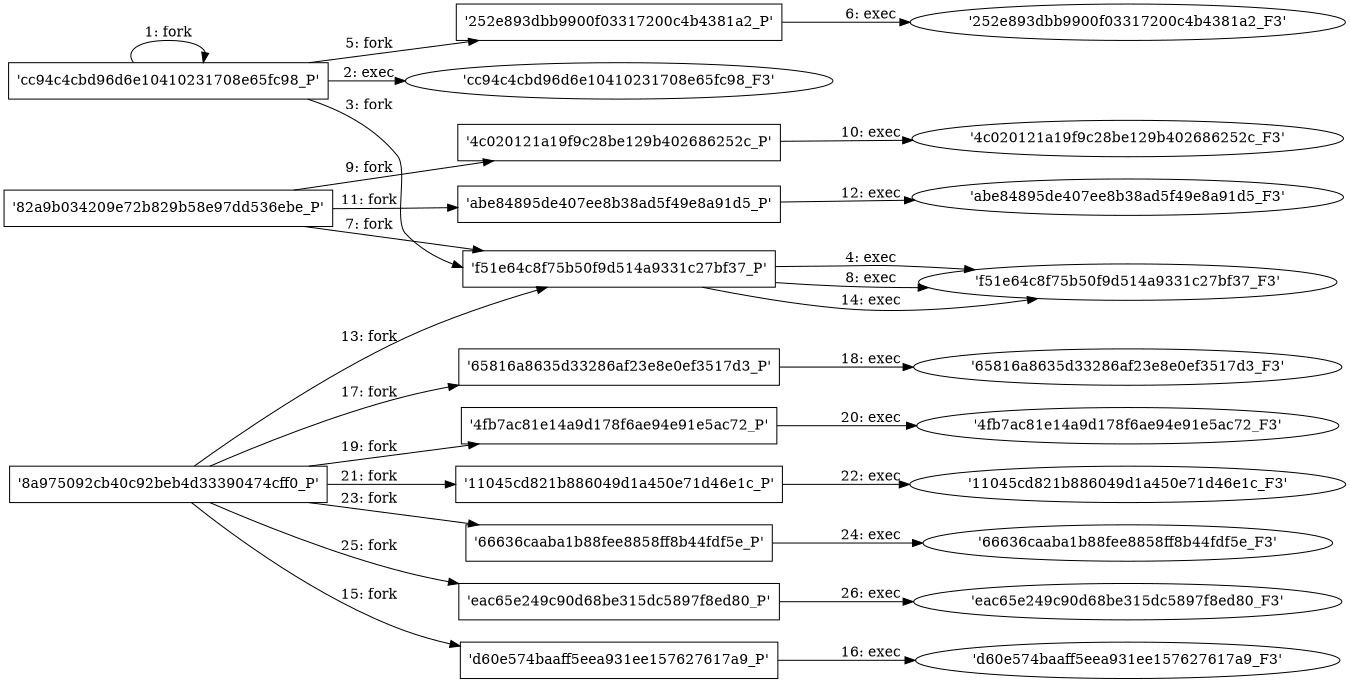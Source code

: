 digraph "D:\Learning\Paper\apt\基于CTI的攻击预警\Dataset\攻击图\ASGfromALLCTI\Vulnerability Spotlight TALOS-2017-0311,0319,0321 - Multiple Remote Code Execution Vulnerability in Poppler PDF library.dot" {
rankdir="LR"
size="9"
fixedsize="false"
splines="true"
nodesep=0.3
ranksep=0
fontsize=10
overlap="scalexy"
engine= "neato"
	"'cc94c4cbd96d6e10410231708e65fc98_P'" [node_type=Process shape=box]
	"'cc94c4cbd96d6e10410231708e65fc98_P'" [node_type=Process shape=box]
	"'cc94c4cbd96d6e10410231708e65fc98_P'" -> "'cc94c4cbd96d6e10410231708e65fc98_P'" [label="1: fork"]
	"'cc94c4cbd96d6e10410231708e65fc98_P'" [node_type=Process shape=box]
	"'cc94c4cbd96d6e10410231708e65fc98_F3'" [node_type=File shape=ellipse]
	"'cc94c4cbd96d6e10410231708e65fc98_P'" -> "'cc94c4cbd96d6e10410231708e65fc98_F3'" [label="2: exec"]
	"'cc94c4cbd96d6e10410231708e65fc98_P'" [node_type=Process shape=box]
	"'f51e64c8f75b50f9d514a9331c27bf37_P'" [node_type=Process shape=box]
	"'cc94c4cbd96d6e10410231708e65fc98_P'" -> "'f51e64c8f75b50f9d514a9331c27bf37_P'" [label="3: fork"]
	"'f51e64c8f75b50f9d514a9331c27bf37_P'" [node_type=Process shape=box]
	"'f51e64c8f75b50f9d514a9331c27bf37_F3'" [node_type=File shape=ellipse]
	"'f51e64c8f75b50f9d514a9331c27bf37_P'" -> "'f51e64c8f75b50f9d514a9331c27bf37_F3'" [label="4: exec"]
	"'cc94c4cbd96d6e10410231708e65fc98_P'" [node_type=Process shape=box]
	"'252e893dbb9900f03317200c4b4381a2_P'" [node_type=Process shape=box]
	"'cc94c4cbd96d6e10410231708e65fc98_P'" -> "'252e893dbb9900f03317200c4b4381a2_P'" [label="5: fork"]
	"'252e893dbb9900f03317200c4b4381a2_P'" [node_type=Process shape=box]
	"'252e893dbb9900f03317200c4b4381a2_F3'" [node_type=File shape=ellipse]
	"'252e893dbb9900f03317200c4b4381a2_P'" -> "'252e893dbb9900f03317200c4b4381a2_F3'" [label="6: exec"]
	"'82a9b034209e72b829b58e97dd536ebe_P'" [node_type=Process shape=box]
	"'f51e64c8f75b50f9d514a9331c27bf37_P'" [node_type=Process shape=box]
	"'82a9b034209e72b829b58e97dd536ebe_P'" -> "'f51e64c8f75b50f9d514a9331c27bf37_P'" [label="7: fork"]
	"'f51e64c8f75b50f9d514a9331c27bf37_P'" [node_type=Process shape=box]
	"'f51e64c8f75b50f9d514a9331c27bf37_F3'" [node_type=File shape=ellipse]
	"'f51e64c8f75b50f9d514a9331c27bf37_P'" -> "'f51e64c8f75b50f9d514a9331c27bf37_F3'" [label="8: exec"]
	"'82a9b034209e72b829b58e97dd536ebe_P'" [node_type=Process shape=box]
	"'4c020121a19f9c28be129b402686252c_P'" [node_type=Process shape=box]
	"'82a9b034209e72b829b58e97dd536ebe_P'" -> "'4c020121a19f9c28be129b402686252c_P'" [label="9: fork"]
	"'4c020121a19f9c28be129b402686252c_P'" [node_type=Process shape=box]
	"'4c020121a19f9c28be129b402686252c_F3'" [node_type=File shape=ellipse]
	"'4c020121a19f9c28be129b402686252c_P'" -> "'4c020121a19f9c28be129b402686252c_F3'" [label="10: exec"]
	"'82a9b034209e72b829b58e97dd536ebe_P'" [node_type=Process shape=box]
	"'abe84895de407ee8b38ad5f49e8a91d5_P'" [node_type=Process shape=box]
	"'82a9b034209e72b829b58e97dd536ebe_P'" -> "'abe84895de407ee8b38ad5f49e8a91d5_P'" [label="11: fork"]
	"'abe84895de407ee8b38ad5f49e8a91d5_P'" [node_type=Process shape=box]
	"'abe84895de407ee8b38ad5f49e8a91d5_F3'" [node_type=File shape=ellipse]
	"'abe84895de407ee8b38ad5f49e8a91d5_P'" -> "'abe84895de407ee8b38ad5f49e8a91d5_F3'" [label="12: exec"]
	"'8a975092cb40c92beb4d33390474cff0_P'" [node_type=Process shape=box]
	"'f51e64c8f75b50f9d514a9331c27bf37_P'" [node_type=Process shape=box]
	"'8a975092cb40c92beb4d33390474cff0_P'" -> "'f51e64c8f75b50f9d514a9331c27bf37_P'" [label="13: fork"]
	"'f51e64c8f75b50f9d514a9331c27bf37_P'" [node_type=Process shape=box]
	"'f51e64c8f75b50f9d514a9331c27bf37_F3'" [node_type=File shape=ellipse]
	"'f51e64c8f75b50f9d514a9331c27bf37_P'" -> "'f51e64c8f75b50f9d514a9331c27bf37_F3'" [label="14: exec"]
	"'8a975092cb40c92beb4d33390474cff0_P'" [node_type=Process shape=box]
	"'d60e574baaff5eea931ee157627617a9_P'" [node_type=Process shape=box]
	"'8a975092cb40c92beb4d33390474cff0_P'" -> "'d60e574baaff5eea931ee157627617a9_P'" [label="15: fork"]
	"'d60e574baaff5eea931ee157627617a9_P'" [node_type=Process shape=box]
	"'d60e574baaff5eea931ee157627617a9_F3'" [node_type=File shape=ellipse]
	"'d60e574baaff5eea931ee157627617a9_P'" -> "'d60e574baaff5eea931ee157627617a9_F3'" [label="16: exec"]
	"'8a975092cb40c92beb4d33390474cff0_P'" [node_type=Process shape=box]
	"'65816a8635d33286af23e8e0ef3517d3_P'" [node_type=Process shape=box]
	"'8a975092cb40c92beb4d33390474cff0_P'" -> "'65816a8635d33286af23e8e0ef3517d3_P'" [label="17: fork"]
	"'65816a8635d33286af23e8e0ef3517d3_P'" [node_type=Process shape=box]
	"'65816a8635d33286af23e8e0ef3517d3_F3'" [node_type=File shape=ellipse]
	"'65816a8635d33286af23e8e0ef3517d3_P'" -> "'65816a8635d33286af23e8e0ef3517d3_F3'" [label="18: exec"]
	"'8a975092cb40c92beb4d33390474cff0_P'" [node_type=Process shape=box]
	"'4fb7ac81e14a9d178f6ae94e91e5ac72_P'" [node_type=Process shape=box]
	"'8a975092cb40c92beb4d33390474cff0_P'" -> "'4fb7ac81e14a9d178f6ae94e91e5ac72_P'" [label="19: fork"]
	"'4fb7ac81e14a9d178f6ae94e91e5ac72_P'" [node_type=Process shape=box]
	"'4fb7ac81e14a9d178f6ae94e91e5ac72_F3'" [node_type=File shape=ellipse]
	"'4fb7ac81e14a9d178f6ae94e91e5ac72_P'" -> "'4fb7ac81e14a9d178f6ae94e91e5ac72_F3'" [label="20: exec"]
	"'8a975092cb40c92beb4d33390474cff0_P'" [node_type=Process shape=box]
	"'11045cd821b886049d1a450e71d46e1c_P'" [node_type=Process shape=box]
	"'8a975092cb40c92beb4d33390474cff0_P'" -> "'11045cd821b886049d1a450e71d46e1c_P'" [label="21: fork"]
	"'11045cd821b886049d1a450e71d46e1c_P'" [node_type=Process shape=box]
	"'11045cd821b886049d1a450e71d46e1c_F3'" [node_type=File shape=ellipse]
	"'11045cd821b886049d1a450e71d46e1c_P'" -> "'11045cd821b886049d1a450e71d46e1c_F3'" [label="22: exec"]
	"'8a975092cb40c92beb4d33390474cff0_P'" [node_type=Process shape=box]
	"'66636caaba1b88fee8858ff8b44fdf5e_P'" [node_type=Process shape=box]
	"'8a975092cb40c92beb4d33390474cff0_P'" -> "'66636caaba1b88fee8858ff8b44fdf5e_P'" [label="23: fork"]
	"'66636caaba1b88fee8858ff8b44fdf5e_P'" [node_type=Process shape=box]
	"'66636caaba1b88fee8858ff8b44fdf5e_F3'" [node_type=File shape=ellipse]
	"'66636caaba1b88fee8858ff8b44fdf5e_P'" -> "'66636caaba1b88fee8858ff8b44fdf5e_F3'" [label="24: exec"]
	"'8a975092cb40c92beb4d33390474cff0_P'" [node_type=Process shape=box]
	"'eac65e249c90d68be315dc5897f8ed80_P'" [node_type=Process shape=box]
	"'8a975092cb40c92beb4d33390474cff0_P'" -> "'eac65e249c90d68be315dc5897f8ed80_P'" [label="25: fork"]
	"'eac65e249c90d68be315dc5897f8ed80_P'" [node_type=Process shape=box]
	"'eac65e249c90d68be315dc5897f8ed80_F3'" [node_type=File shape=ellipse]
	"'eac65e249c90d68be315dc5897f8ed80_P'" -> "'eac65e249c90d68be315dc5897f8ed80_F3'" [label="26: exec"]
}
